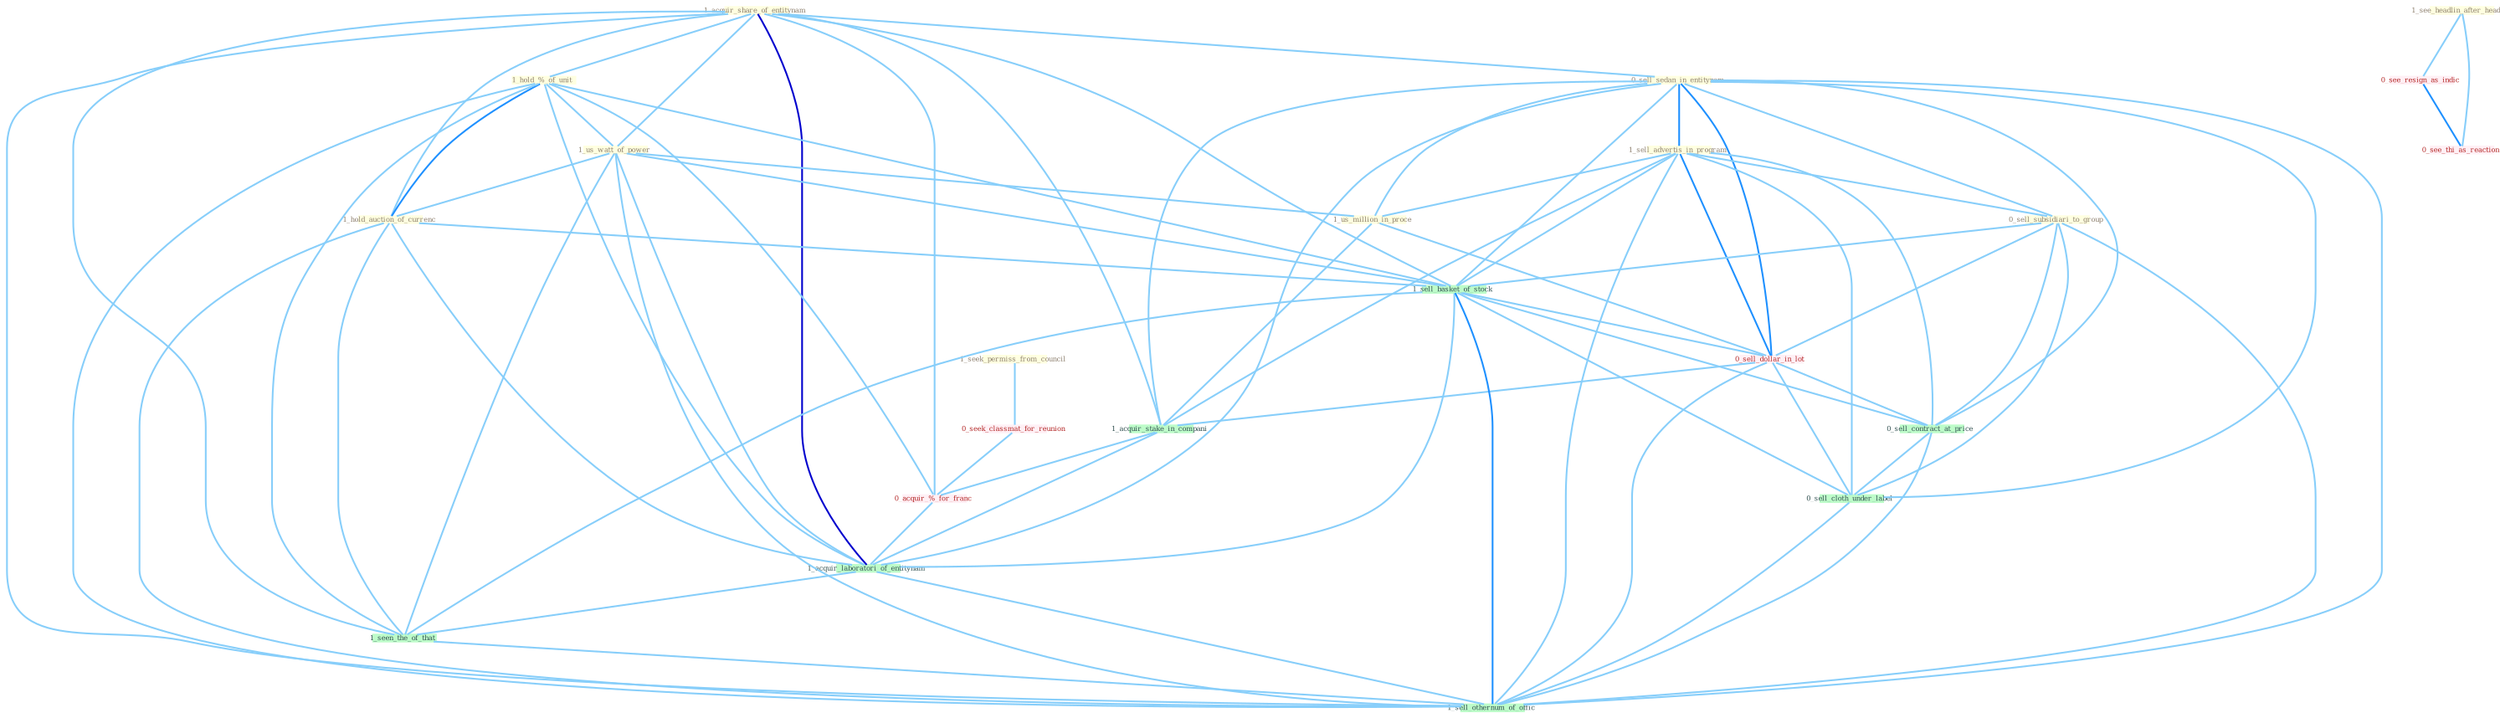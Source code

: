 Graph G{ 
    node
    [shape=polygon,style=filled,width=.5,height=.06,color="#BDFCC9",fixedsize=true,fontsize=4,
    fontcolor="#2f4f4f"];
    {node
    [color="#ffffe0", fontcolor="#8b7d6b"] "1_acquir_share_of_entitynam " "1_hold_%_of_unit " "1_us_watt_of_power " "1_see_headlin_after_headlin " "0_sell_sedan_in_entitynam " "1_seek_permiss_from_council " "1_sell_advertis_in_program " "0_sell_subsidiari_to_group " "1_us_million_in_proce " "1_hold_auction_of_currenc "}
{node [color="#fff0f5", fontcolor="#b22222"] "0_seek_classmat_for_reunion " "0_sell_dollar_in_lot " "0_see_resign_as_indic " "0_acquir_%_for_franc " "0_see_thi_as_reaction "}
edge [color="#B0E2FF"];

	"1_acquir_share_of_entitynam " -- "1_hold_%_of_unit " [w="1", color="#87cefa" ];
	"1_acquir_share_of_entitynam " -- "1_us_watt_of_power " [w="1", color="#87cefa" ];
	"1_acquir_share_of_entitynam " -- "0_sell_sedan_in_entitynam " [w="1", color="#87cefa" ];
	"1_acquir_share_of_entitynam " -- "1_hold_auction_of_currenc " [w="1", color="#87cefa" ];
	"1_acquir_share_of_entitynam " -- "1_sell_basket_of_stock " [w="1", color="#87cefa" ];
	"1_acquir_share_of_entitynam " -- "1_acquir_stake_in_compani " [w="1", color="#87cefa" ];
	"1_acquir_share_of_entitynam " -- "0_acquir_%_for_franc " [w="1", color="#87cefa" ];
	"1_acquir_share_of_entitynam " -- "1_acquir_laboratori_of_entitynam " [w="3", color="#0000cd" , len=0.6];
	"1_acquir_share_of_entitynam " -- "1_seen_the_of_that " [w="1", color="#87cefa" ];
	"1_acquir_share_of_entitynam " -- "1_sell_othernum_of_offic " [w="1", color="#87cefa" ];
	"1_hold_%_of_unit " -- "1_us_watt_of_power " [w="1", color="#87cefa" ];
	"1_hold_%_of_unit " -- "1_hold_auction_of_currenc " [w="2", color="#1e90ff" , len=0.8];
	"1_hold_%_of_unit " -- "1_sell_basket_of_stock " [w="1", color="#87cefa" ];
	"1_hold_%_of_unit " -- "0_acquir_%_for_franc " [w="1", color="#87cefa" ];
	"1_hold_%_of_unit " -- "1_acquir_laboratori_of_entitynam " [w="1", color="#87cefa" ];
	"1_hold_%_of_unit " -- "1_seen_the_of_that " [w="1", color="#87cefa" ];
	"1_hold_%_of_unit " -- "1_sell_othernum_of_offic " [w="1", color="#87cefa" ];
	"1_us_watt_of_power " -- "1_us_million_in_proce " [w="1", color="#87cefa" ];
	"1_us_watt_of_power " -- "1_hold_auction_of_currenc " [w="1", color="#87cefa" ];
	"1_us_watt_of_power " -- "1_sell_basket_of_stock " [w="1", color="#87cefa" ];
	"1_us_watt_of_power " -- "1_acquir_laboratori_of_entitynam " [w="1", color="#87cefa" ];
	"1_us_watt_of_power " -- "1_seen_the_of_that " [w="1", color="#87cefa" ];
	"1_us_watt_of_power " -- "1_sell_othernum_of_offic " [w="1", color="#87cefa" ];
	"1_see_headlin_after_headlin " -- "0_see_resign_as_indic " [w="1", color="#87cefa" ];
	"1_see_headlin_after_headlin " -- "0_see_thi_as_reaction " [w="1", color="#87cefa" ];
	"0_sell_sedan_in_entitynam " -- "1_sell_advertis_in_program " [w="2", color="#1e90ff" , len=0.8];
	"0_sell_sedan_in_entitynam " -- "0_sell_subsidiari_to_group " [w="1", color="#87cefa" ];
	"0_sell_sedan_in_entitynam " -- "1_us_million_in_proce " [w="1", color="#87cefa" ];
	"0_sell_sedan_in_entitynam " -- "1_sell_basket_of_stock " [w="1", color="#87cefa" ];
	"0_sell_sedan_in_entitynam " -- "0_sell_dollar_in_lot " [w="2", color="#1e90ff" , len=0.8];
	"0_sell_sedan_in_entitynam " -- "1_acquir_stake_in_compani " [w="1", color="#87cefa" ];
	"0_sell_sedan_in_entitynam " -- "0_sell_contract_at_price " [w="1", color="#87cefa" ];
	"0_sell_sedan_in_entitynam " -- "1_acquir_laboratori_of_entitynam " [w="1", color="#87cefa" ];
	"0_sell_sedan_in_entitynam " -- "0_sell_cloth_under_label " [w="1", color="#87cefa" ];
	"0_sell_sedan_in_entitynam " -- "1_sell_othernum_of_offic " [w="1", color="#87cefa" ];
	"1_seek_permiss_from_council " -- "0_seek_classmat_for_reunion " [w="1", color="#87cefa" ];
	"1_sell_advertis_in_program " -- "0_sell_subsidiari_to_group " [w="1", color="#87cefa" ];
	"1_sell_advertis_in_program " -- "1_us_million_in_proce " [w="1", color="#87cefa" ];
	"1_sell_advertis_in_program " -- "1_sell_basket_of_stock " [w="1", color="#87cefa" ];
	"1_sell_advertis_in_program " -- "0_sell_dollar_in_lot " [w="2", color="#1e90ff" , len=0.8];
	"1_sell_advertis_in_program " -- "1_acquir_stake_in_compani " [w="1", color="#87cefa" ];
	"1_sell_advertis_in_program " -- "0_sell_contract_at_price " [w="1", color="#87cefa" ];
	"1_sell_advertis_in_program " -- "0_sell_cloth_under_label " [w="1", color="#87cefa" ];
	"1_sell_advertis_in_program " -- "1_sell_othernum_of_offic " [w="1", color="#87cefa" ];
	"0_sell_subsidiari_to_group " -- "1_sell_basket_of_stock " [w="1", color="#87cefa" ];
	"0_sell_subsidiari_to_group " -- "0_sell_dollar_in_lot " [w="1", color="#87cefa" ];
	"0_sell_subsidiari_to_group " -- "0_sell_contract_at_price " [w="1", color="#87cefa" ];
	"0_sell_subsidiari_to_group " -- "0_sell_cloth_under_label " [w="1", color="#87cefa" ];
	"0_sell_subsidiari_to_group " -- "1_sell_othernum_of_offic " [w="1", color="#87cefa" ];
	"1_us_million_in_proce " -- "0_sell_dollar_in_lot " [w="1", color="#87cefa" ];
	"1_us_million_in_proce " -- "1_acquir_stake_in_compani " [w="1", color="#87cefa" ];
	"1_hold_auction_of_currenc " -- "1_sell_basket_of_stock " [w="1", color="#87cefa" ];
	"1_hold_auction_of_currenc " -- "1_acquir_laboratori_of_entitynam " [w="1", color="#87cefa" ];
	"1_hold_auction_of_currenc " -- "1_seen_the_of_that " [w="1", color="#87cefa" ];
	"1_hold_auction_of_currenc " -- "1_sell_othernum_of_offic " [w="1", color="#87cefa" ];
	"0_seek_classmat_for_reunion " -- "0_acquir_%_for_franc " [w="1", color="#87cefa" ];
	"1_sell_basket_of_stock " -- "0_sell_dollar_in_lot " [w="1", color="#87cefa" ];
	"1_sell_basket_of_stock " -- "0_sell_contract_at_price " [w="1", color="#87cefa" ];
	"1_sell_basket_of_stock " -- "1_acquir_laboratori_of_entitynam " [w="1", color="#87cefa" ];
	"1_sell_basket_of_stock " -- "0_sell_cloth_under_label " [w="1", color="#87cefa" ];
	"1_sell_basket_of_stock " -- "1_seen_the_of_that " [w="1", color="#87cefa" ];
	"1_sell_basket_of_stock " -- "1_sell_othernum_of_offic " [w="2", color="#1e90ff" , len=0.8];
	"0_sell_dollar_in_lot " -- "1_acquir_stake_in_compani " [w="1", color="#87cefa" ];
	"0_sell_dollar_in_lot " -- "0_sell_contract_at_price " [w="1", color="#87cefa" ];
	"0_sell_dollar_in_lot " -- "0_sell_cloth_under_label " [w="1", color="#87cefa" ];
	"0_sell_dollar_in_lot " -- "1_sell_othernum_of_offic " [w="1", color="#87cefa" ];
	"0_see_resign_as_indic " -- "0_see_thi_as_reaction " [w="2", color="#1e90ff" , len=0.8];
	"1_acquir_stake_in_compani " -- "0_acquir_%_for_franc " [w="1", color="#87cefa" ];
	"1_acquir_stake_in_compani " -- "1_acquir_laboratori_of_entitynam " [w="1", color="#87cefa" ];
	"0_acquir_%_for_franc " -- "1_acquir_laboratori_of_entitynam " [w="1", color="#87cefa" ];
	"0_sell_contract_at_price " -- "0_sell_cloth_under_label " [w="1", color="#87cefa" ];
	"0_sell_contract_at_price " -- "1_sell_othernum_of_offic " [w="1", color="#87cefa" ];
	"1_acquir_laboratori_of_entitynam " -- "1_seen_the_of_that " [w="1", color="#87cefa" ];
	"1_acquir_laboratori_of_entitynam " -- "1_sell_othernum_of_offic " [w="1", color="#87cefa" ];
	"0_sell_cloth_under_label " -- "1_sell_othernum_of_offic " [w="1", color="#87cefa" ];
	"1_seen_the_of_that " -- "1_sell_othernum_of_offic " [w="1", color="#87cefa" ];
}